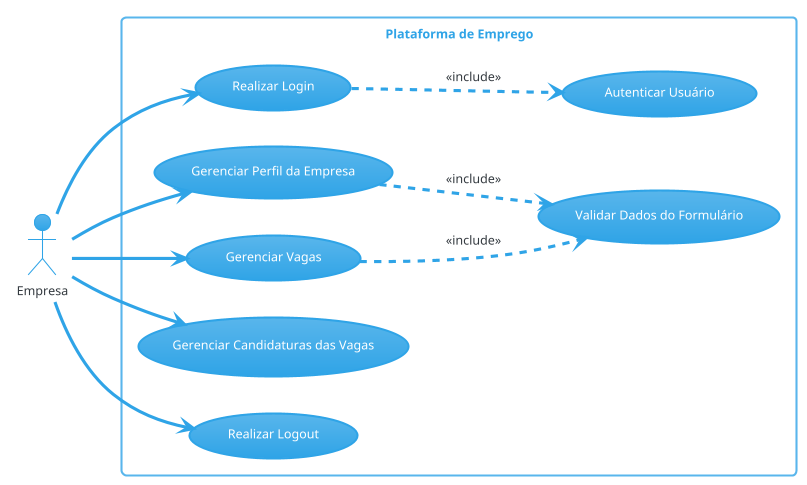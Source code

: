 @startuml caso_de_uso_empresa
!theme cerulean
left to right direction

actor Empresa

rectangle "Plataforma de Emprego" {
    usecase "Realizar Login" as UC_Login
    usecase "Gerenciar Perfil da Empresa" as UC_ManageProfile
    usecase "Gerenciar Vagas" as UC_ManageVacancies
    usecase "Gerenciar Candidaturas das Vagas" as UC_ManageApplications
    usecase "Realizar Logout" as UC_Logout
    usecase "Autenticar Usuário" as UC_Auth
    usecase "Validar Dados do Formulário" as UC_ValidateForm
}

Empresa --> UC_Login
Empresa --> UC_ManageProfile
Empresa --> UC_ManageVacancies
Empresa --> UC_ManageApplications
Empresa --> UC_Logout


UC_ManageProfile ..> UC_ValidateForm : <<include>>

UC_ManageVacancies ..> UC_ValidateForm : <<include>>

UC_Login ..> UC_Auth: <<include>>

@enduml

